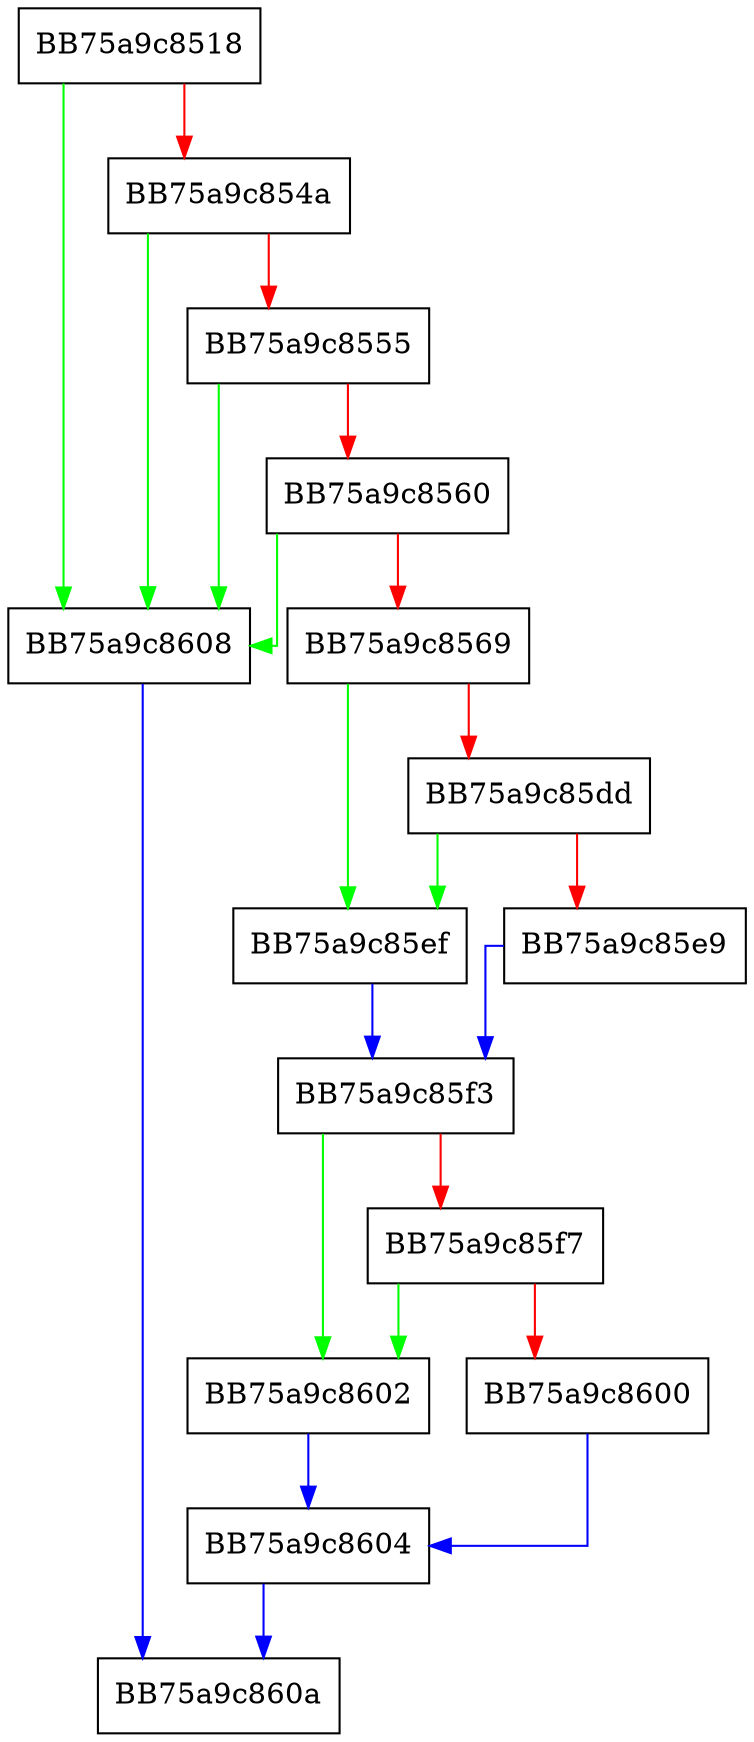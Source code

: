 digraph get_old_cfi_models_ids {
  node [shape="box"];
  graph [splines=ortho];
  BB75a9c8518 -> BB75a9c8608 [color="green"];
  BB75a9c8518 -> BB75a9c854a [color="red"];
  BB75a9c854a -> BB75a9c8608 [color="green"];
  BB75a9c854a -> BB75a9c8555 [color="red"];
  BB75a9c8555 -> BB75a9c8608 [color="green"];
  BB75a9c8555 -> BB75a9c8560 [color="red"];
  BB75a9c8560 -> BB75a9c8608 [color="green"];
  BB75a9c8560 -> BB75a9c8569 [color="red"];
  BB75a9c8569 -> BB75a9c85ef [color="green"];
  BB75a9c8569 -> BB75a9c85dd [color="red"];
  BB75a9c85dd -> BB75a9c85ef [color="green"];
  BB75a9c85dd -> BB75a9c85e9 [color="red"];
  BB75a9c85e9 -> BB75a9c85f3 [color="blue"];
  BB75a9c85ef -> BB75a9c85f3 [color="blue"];
  BB75a9c85f3 -> BB75a9c8602 [color="green"];
  BB75a9c85f3 -> BB75a9c85f7 [color="red"];
  BB75a9c85f7 -> BB75a9c8602 [color="green"];
  BB75a9c85f7 -> BB75a9c8600 [color="red"];
  BB75a9c8600 -> BB75a9c8604 [color="blue"];
  BB75a9c8602 -> BB75a9c8604 [color="blue"];
  BB75a9c8604 -> BB75a9c860a [color="blue"];
  BB75a9c8608 -> BB75a9c860a [color="blue"];
}